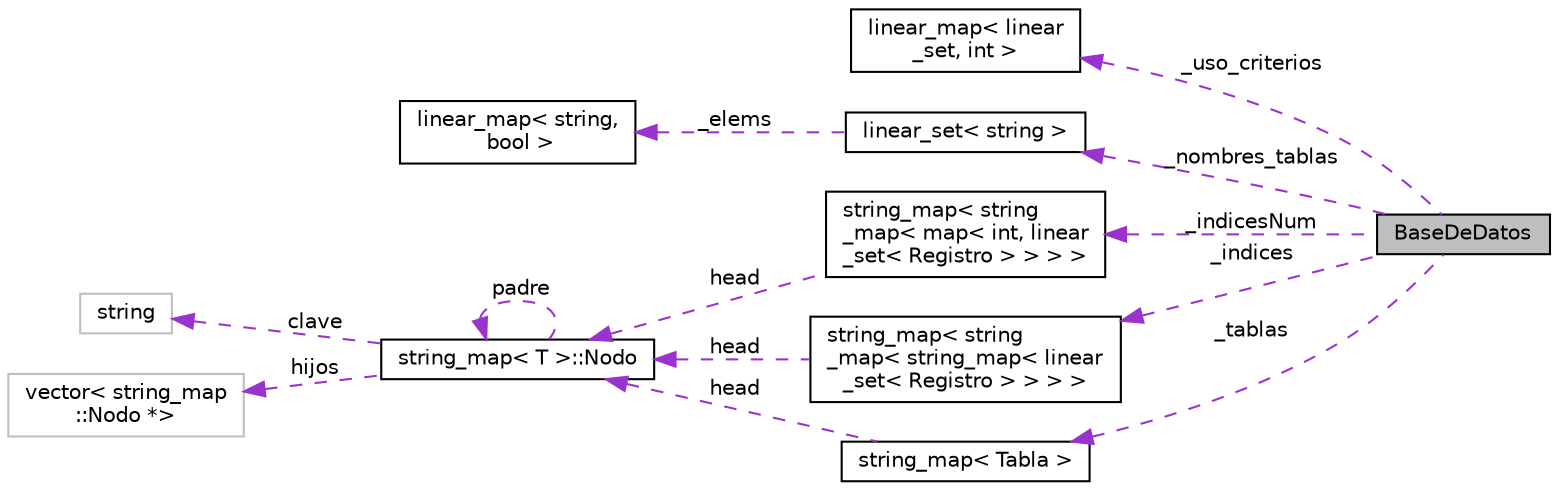 digraph "BaseDeDatos"
{
  edge [fontname="Helvetica",fontsize="10",labelfontname="Helvetica",labelfontsize="10"];
  node [fontname="Helvetica",fontsize="10",shape=record];
  rankdir="LR";
  Node1 [label="BaseDeDatos",height=0.2,width=0.4,color="black", fillcolor="grey75", style="filled", fontcolor="black"];
  Node2 -> Node1 [dir="back",color="darkorchid3",fontsize="10",style="dashed",label=" _uso_criterios" ,fontname="Helvetica"];
  Node2 [label="linear_map\< linear\l_set, int \>",height=0.2,width=0.4,color="black", fillcolor="white", style="filled",URL="$classlinear__map.html"];
  Node3 -> Node1 [dir="back",color="darkorchid3",fontsize="10",style="dashed",label=" _nombres_tablas" ,fontname="Helvetica"];
  Node3 [label="linear_set\< string \>",height=0.2,width=0.4,color="black", fillcolor="white", style="filled",URL="$classlinear__set.html"];
  Node4 -> Node3 [dir="back",color="darkorchid3",fontsize="10",style="dashed",label=" _elems" ,fontname="Helvetica"];
  Node4 [label="linear_map\< string,\l bool \>",height=0.2,width=0.4,color="black", fillcolor="white", style="filled",URL="$classlinear__map.html"];
  Node5 -> Node1 [dir="back",color="darkorchid3",fontsize="10",style="dashed",label=" _indicesNum" ,fontname="Helvetica"];
  Node5 [label="string_map\< string\l_map\< map\< int, linear\l_set\< Registro \> \> \> \>",height=0.2,width=0.4,color="black", fillcolor="white", style="filled",URL="$classstring__map.html"];
  Node6 -> Node5 [dir="back",color="darkorchid3",fontsize="10",style="dashed",label=" head" ,fontname="Helvetica"];
  Node6 [label="string_map\< T \>::Nodo",height=0.2,width=0.4,color="black", fillcolor="white", style="filled",URL="$structstring__map_1_1Nodo.html"];
  Node6 -> Node6 [dir="back",color="darkorchid3",fontsize="10",style="dashed",label=" padre" ,fontname="Helvetica"];
  Node7 -> Node6 [dir="back",color="darkorchid3",fontsize="10",style="dashed",label=" clave" ,fontname="Helvetica"];
  Node7 [label="string",height=0.2,width=0.4,color="grey75", fillcolor="white", style="filled"];
  Node8 -> Node6 [dir="back",color="darkorchid3",fontsize="10",style="dashed",label=" hijos" ,fontname="Helvetica"];
  Node8 [label="vector\< string_map\l::Nodo *\>",height=0.2,width=0.4,color="grey75", fillcolor="white", style="filled"];
  Node9 -> Node1 [dir="back",color="darkorchid3",fontsize="10",style="dashed",label=" _indices" ,fontname="Helvetica"];
  Node9 [label="string_map\< string\l_map\< string_map\< linear\l_set\< Registro \> \> \> \>",height=0.2,width=0.4,color="black", fillcolor="white", style="filled",URL="$classstring__map.html"];
  Node6 -> Node9 [dir="back",color="darkorchid3",fontsize="10",style="dashed",label=" head" ,fontname="Helvetica"];
  Node10 -> Node1 [dir="back",color="darkorchid3",fontsize="10",style="dashed",label=" _tablas" ,fontname="Helvetica"];
  Node10 [label="string_map\< Tabla \>",height=0.2,width=0.4,color="black", fillcolor="white", style="filled",URL="$classstring__map.html"];
  Node6 -> Node10 [dir="back",color="darkorchid3",fontsize="10",style="dashed",label=" head" ,fontname="Helvetica"];
}
